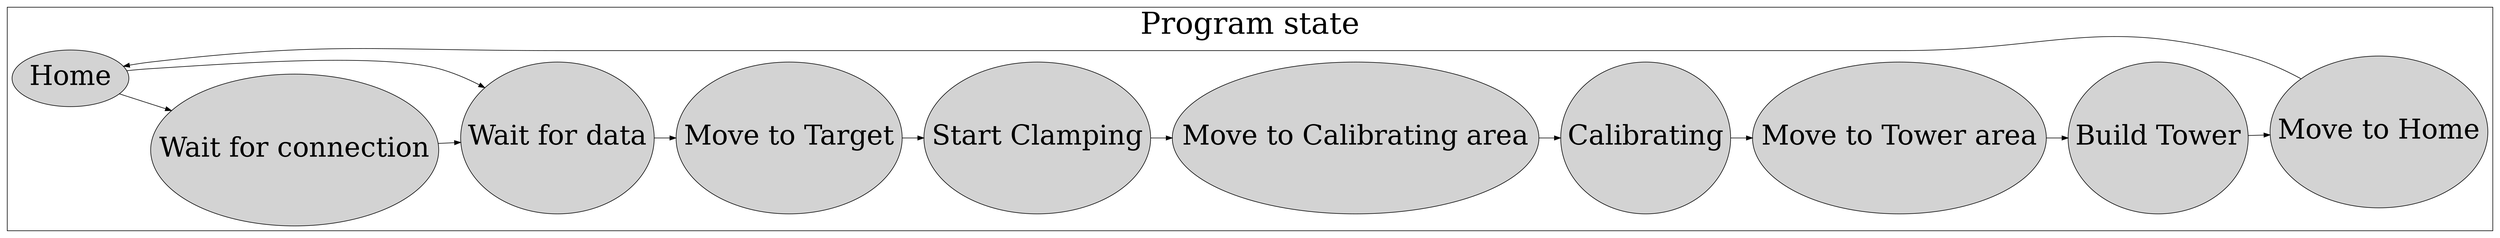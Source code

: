 digraph G {
    rankdir=LR;
   
    subgraph cluster1 {
        graph[height = 20; width = 20;]
        label="Program state";
        fontsize= "50"
        rank=same;
        
        node[style = filled;fontsize = "45";height = 3.5;]
        program_state_1 [label = "Home";height = 1.3;width = 1.5;];
        program_state_2 [label = "Wait for connection";];
        program_state_3 [label = "Wait for data";];
        program_state_4 [label = "Start Clamping";];
        action_state_1 [label = "Move to Target";];
        program_state_5 [label = "Calibrating";];
        program_state_6 [label = "Build Tower";]
        action_state_2 [label = "Move to Calibrating area";];
        action_state_3 [label = "Move to Tower area";];
        action_state_4 [label = "Move to Home";];
        
        program_state_1 -> program_state_2 -> program_state_3 -> action_state_1-> program_state_4 ;
        program_state_4-> action_state_2 -> program_state_5->action_state_3-> program_state_6-> action_state_4;

    }

    action_state_4-> program_state_1 ;
    program_state_1 -> program_state_3;

}
